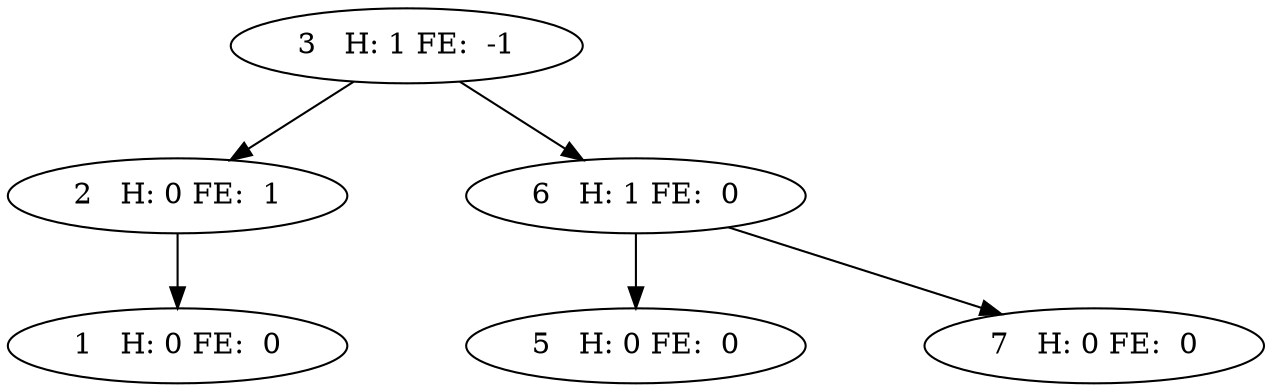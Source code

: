 digraph G { 

nodesep=0.8;

ranksep=0.5;


  
1[label=" 1   H: 0 FE:  0 "     ];
2->1; 
2[label=" 2   H: 0 FE:  1 "     ];
3->2; 
5[label=" 5   H: 0 FE:  0 "     ];
6->5; 
7[label=" 7   H: 0 FE:  0 "     ];
6->7; 
6[label=" 6   H: 1 FE:  0 "     ];
3->6; 
3[label=" 3   H: 1 FE:  -1 "     ];


}

